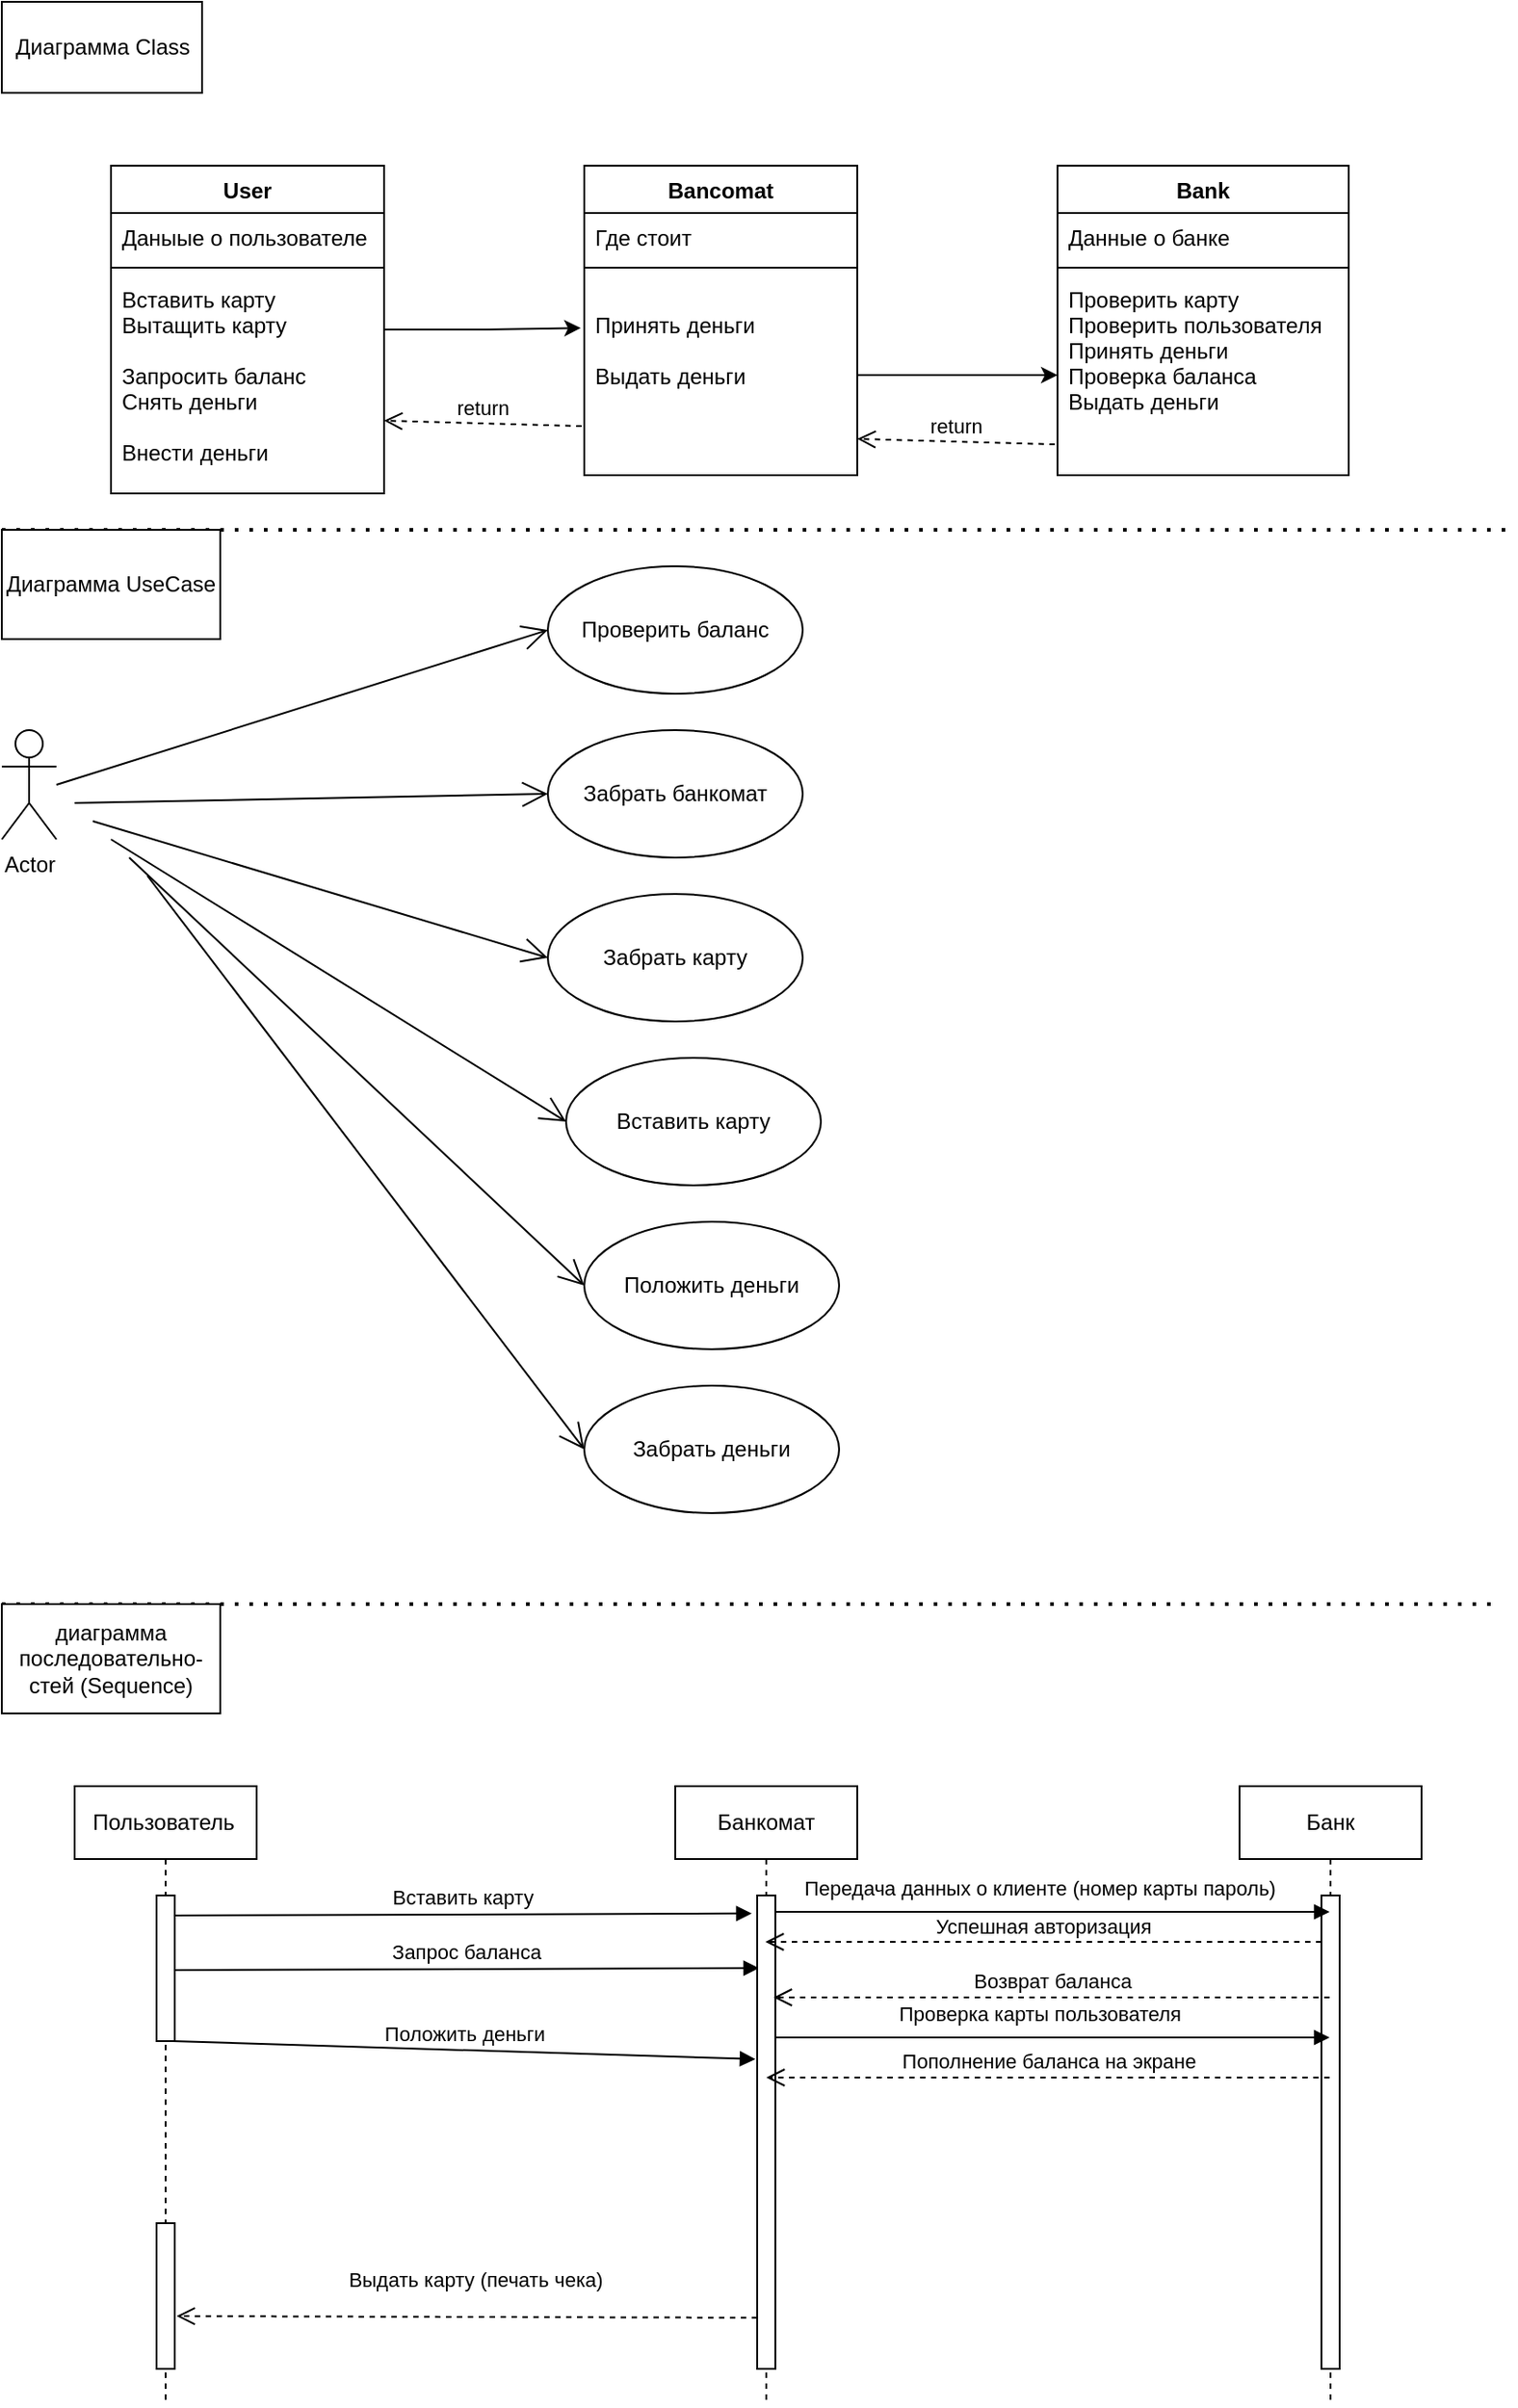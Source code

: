 <mxfile version="20.4.0"><diagram id="Qvp_tMpuoH6C3AGnP0Oj" name="Страница 1"><mxGraphModel dx="2089" dy="649" grid="1" gridSize="10" guides="1" tooltips="1" connect="1" arrows="1" fold="1" page="1" pageScale="1" pageWidth="827" pageHeight="1169" math="0" shadow="0"><root><mxCell id="0"/><mxCell id="1" parent="0"/><mxCell id="jL7anhcMLp0Id2AdETkR-44" value="Диаграмма Class" style="html=1;" vertex="1" parent="1"><mxGeometry width="110" height="50" as="geometry"/></mxCell><mxCell id="jL7anhcMLp0Id2AdETkR-85" style="edgeStyle=orthogonalEdgeStyle;rounded=0;orthogonalLoop=1;jettySize=auto;html=1;entryX=-0.013;entryY=0.265;entryDx=0;entryDy=0;entryPerimeter=0;" edge="1" parent="1" source="jL7anhcMLp0Id2AdETkR-45" target="jL7anhcMLp0Id2AdETkR-56"><mxGeometry relative="1" as="geometry"/></mxCell><mxCell id="jL7anhcMLp0Id2AdETkR-45" value="User" style="swimlane;fontStyle=1;align=center;verticalAlign=top;childLayout=stackLayout;horizontal=1;startSize=26;horizontalStack=0;resizeParent=1;resizeParentMax=0;resizeLast=0;collapsible=1;marginBottom=0;" vertex="1" parent="1"><mxGeometry x="60" y="90" width="150" height="180" as="geometry"/></mxCell><mxCell id="jL7anhcMLp0Id2AdETkR-46" value="Даныые о пользователе" style="text;strokeColor=none;fillColor=none;align=left;verticalAlign=top;spacingLeft=4;spacingRight=4;overflow=hidden;rotatable=0;points=[[0,0.5],[1,0.5]];portConstraint=eastwest;" vertex="1" parent="jL7anhcMLp0Id2AdETkR-45"><mxGeometry y="26" width="150" height="26" as="geometry"/></mxCell><mxCell id="jL7anhcMLp0Id2AdETkR-47" value="" style="line;strokeWidth=1;fillColor=none;align=left;verticalAlign=middle;spacingTop=-1;spacingLeft=3;spacingRight=3;rotatable=0;labelPosition=right;points=[];portConstraint=eastwest;strokeColor=inherit;" vertex="1" parent="jL7anhcMLp0Id2AdETkR-45"><mxGeometry y="52" width="150" height="8" as="geometry"/></mxCell><mxCell id="jL7anhcMLp0Id2AdETkR-58" value="Вставить карту&#xA;Вытащить карту &#xA;&#xA;Запросить баланс&#xA;Снять деньги &#xA;&#xA;Внести деньги&#xA;" style="text;strokeColor=none;fillColor=none;align=left;verticalAlign=top;spacingLeft=4;spacingRight=4;overflow=hidden;rotatable=0;points=[[0,0.5],[1,0.5]];portConstraint=eastwest;" vertex="1" parent="jL7anhcMLp0Id2AdETkR-45"><mxGeometry y="60" width="150" height="120" as="geometry"/></mxCell><mxCell id="jL7anhcMLp0Id2AdETkR-53" value="Bancomat" style="swimlane;fontStyle=1;align=center;verticalAlign=top;childLayout=stackLayout;horizontal=1;startSize=26;horizontalStack=0;resizeParent=1;resizeParentMax=0;resizeLast=0;collapsible=1;marginBottom=0;" vertex="1" parent="1"><mxGeometry x="320" y="90" width="150" height="170" as="geometry"/></mxCell><mxCell id="jL7anhcMLp0Id2AdETkR-54" value="Где стоит" style="text;strokeColor=none;fillColor=none;align=left;verticalAlign=top;spacingLeft=4;spacingRight=4;overflow=hidden;rotatable=0;points=[[0,0.5],[1,0.5]];portConstraint=eastwest;" vertex="1" parent="jL7anhcMLp0Id2AdETkR-53"><mxGeometry y="26" width="150" height="26" as="geometry"/></mxCell><mxCell id="jL7anhcMLp0Id2AdETkR-55" value="" style="line;strokeWidth=1;fillColor=none;align=left;verticalAlign=middle;spacingTop=-1;spacingLeft=3;spacingRight=3;rotatable=0;labelPosition=right;points=[];portConstraint=eastwest;strokeColor=inherit;" vertex="1" parent="jL7anhcMLp0Id2AdETkR-53"><mxGeometry y="52" width="150" height="8" as="geometry"/></mxCell><mxCell id="jL7anhcMLp0Id2AdETkR-56" value="&#xA;Принять деньги &#xA;&#xA;Выдать деньги&#xA;" style="text;strokeColor=none;fillColor=none;align=left;verticalAlign=top;spacingLeft=4;spacingRight=4;overflow=hidden;rotatable=0;points=[[0,0.5],[1,0.5]];portConstraint=eastwest;" vertex="1" parent="jL7anhcMLp0Id2AdETkR-53"><mxGeometry y="60" width="150" height="110" as="geometry"/></mxCell><mxCell id="jL7anhcMLp0Id2AdETkR-87" value="" style="endArrow=none;dashed=1;html=1;dashPattern=1 3;strokeWidth=2;rounded=0;" edge="1" parent="1"><mxGeometry width="50" height="50" relative="1" as="geometry"><mxPoint y="290" as="sourcePoint"/><mxPoint x="830" y="290" as="targetPoint"/></mxGeometry></mxCell><mxCell id="jL7anhcMLp0Id2AdETkR-88" value="Диаграмма UseCase" style="rounded=0;whiteSpace=wrap;html=1;" vertex="1" parent="1"><mxGeometry y="290" width="120" height="60" as="geometry"/></mxCell><mxCell id="jL7anhcMLp0Id2AdETkR-89" value="Bank" style="swimlane;fontStyle=1;align=center;verticalAlign=top;childLayout=stackLayout;horizontal=1;startSize=26;horizontalStack=0;resizeParent=1;resizeParentMax=0;resizeLast=0;collapsible=1;marginBottom=0;" vertex="1" parent="1"><mxGeometry x="580" y="90" width="160" height="170" as="geometry"/></mxCell><mxCell id="jL7anhcMLp0Id2AdETkR-90" value="Данные о банке" style="text;strokeColor=none;fillColor=none;align=left;verticalAlign=top;spacingLeft=4;spacingRight=4;overflow=hidden;rotatable=0;points=[[0,0.5],[1,0.5]];portConstraint=eastwest;" vertex="1" parent="jL7anhcMLp0Id2AdETkR-89"><mxGeometry y="26" width="160" height="26" as="geometry"/></mxCell><mxCell id="jL7anhcMLp0Id2AdETkR-91" value="" style="line;strokeWidth=1;fillColor=none;align=left;verticalAlign=middle;spacingTop=-1;spacingLeft=3;spacingRight=3;rotatable=0;labelPosition=right;points=[];portConstraint=eastwest;strokeColor=inherit;" vertex="1" parent="jL7anhcMLp0Id2AdETkR-89"><mxGeometry y="52" width="160" height="8" as="geometry"/></mxCell><mxCell id="jL7anhcMLp0Id2AdETkR-92" value="Проверить карту&#xA;Проверить пользователя&#xA;Принять деньги &#xA;Проверка баланса&#xA;Выдать деньги&#xA;" style="text;strokeColor=none;fillColor=none;align=left;verticalAlign=top;spacingLeft=4;spacingRight=4;overflow=hidden;rotatable=0;points=[[0,0.5],[1,0.5]];portConstraint=eastwest;" vertex="1" parent="jL7anhcMLp0Id2AdETkR-89"><mxGeometry y="60" width="160" height="110" as="geometry"/></mxCell><mxCell id="jL7anhcMLp0Id2AdETkR-93" style="edgeStyle=orthogonalEdgeStyle;rounded=0;orthogonalLoop=1;jettySize=auto;html=1;entryX=0;entryY=0.5;entryDx=0;entryDy=0;" edge="1" parent="1" source="jL7anhcMLp0Id2AdETkR-56" target="jL7anhcMLp0Id2AdETkR-92"><mxGeometry relative="1" as="geometry"/></mxCell><mxCell id="jL7anhcMLp0Id2AdETkR-94" value="return" style="html=1;verticalAlign=bottom;endArrow=open;dashed=1;endSize=8;rounded=0;exitX=-0.009;exitY=0.846;exitDx=0;exitDy=0;exitPerimeter=0;" edge="1" parent="1" source="jL7anhcMLp0Id2AdETkR-92"><mxGeometry relative="1" as="geometry"><mxPoint x="570" y="240" as="sourcePoint"/><mxPoint x="470" y="240" as="targetPoint"/></mxGeometry></mxCell><mxCell id="jL7anhcMLp0Id2AdETkR-95" value="Actor" style="shape=umlActor;verticalLabelPosition=bottom;verticalAlign=top;html=1;" vertex="1" parent="1"><mxGeometry y="400" width="30" height="60" as="geometry"/></mxCell><mxCell id="jL7anhcMLp0Id2AdETkR-97" value="Вставить карту" style="ellipse;whiteSpace=wrap;html=1;" vertex="1" parent="1"><mxGeometry x="310" y="580" width="140" height="70" as="geometry"/></mxCell><mxCell id="jL7anhcMLp0Id2AdETkR-98" value="Забрать карту" style="ellipse;whiteSpace=wrap;html=1;" vertex="1" parent="1"><mxGeometry x="300" y="490" width="140" height="70" as="geometry"/></mxCell><mxCell id="jL7anhcMLp0Id2AdETkR-99" value="Положить деньги" style="ellipse;whiteSpace=wrap;html=1;" vertex="1" parent="1"><mxGeometry x="320" y="670" width="140" height="70" as="geometry"/></mxCell><mxCell id="jL7anhcMLp0Id2AdETkR-100" value="Забрать деньги" style="ellipse;whiteSpace=wrap;html=1;" vertex="1" parent="1"><mxGeometry x="320" y="760" width="140" height="70" as="geometry"/></mxCell><mxCell id="jL7anhcMLp0Id2AdETkR-101" value="return" style="html=1;verticalAlign=bottom;endArrow=open;dashed=1;endSize=8;rounded=0;exitX=-0.009;exitY=0.846;exitDx=0;exitDy=0;exitPerimeter=0;" edge="1" parent="1"><mxGeometry relative="1" as="geometry"><mxPoint x="318.56" y="233.06" as="sourcePoint"/><mxPoint x="210" y="230" as="targetPoint"/></mxGeometry></mxCell><mxCell id="jL7anhcMLp0Id2AdETkR-102" value="Проверить баланс" style="ellipse;whiteSpace=wrap;html=1;" vertex="1" parent="1"><mxGeometry x="300" y="310" width="140" height="70" as="geometry"/></mxCell><mxCell id="jL7anhcMLp0Id2AdETkR-103" value="Забрать банкомат" style="ellipse;whiteSpace=wrap;html=1;" vertex="1" parent="1"><mxGeometry x="300" y="400" width="140" height="70" as="geometry"/></mxCell><mxCell id="jL7anhcMLp0Id2AdETkR-104" value="" style="endArrow=open;endFill=1;endSize=12;html=1;rounded=0;entryX=0;entryY=0.5;entryDx=0;entryDy=0;" edge="1" parent="1" target="jL7anhcMLp0Id2AdETkR-102"><mxGeometry width="160" relative="1" as="geometry"><mxPoint x="30" y="430" as="sourcePoint"/><mxPoint x="190" y="430" as="targetPoint"/></mxGeometry></mxCell><mxCell id="jL7anhcMLp0Id2AdETkR-105" value="" style="endArrow=open;endFill=1;endSize=12;html=1;rounded=0;entryX=0;entryY=0.5;entryDx=0;entryDy=0;" edge="1" parent="1" target="jL7anhcMLp0Id2AdETkR-103"><mxGeometry width="160" relative="1" as="geometry"><mxPoint x="40" y="440" as="sourcePoint"/><mxPoint x="580" y="365" as="targetPoint"/></mxGeometry></mxCell><mxCell id="jL7anhcMLp0Id2AdETkR-106" value="" style="endArrow=open;endFill=1;endSize=12;html=1;rounded=0;entryX=0;entryY=0.5;entryDx=0;entryDy=0;" edge="1" parent="1" target="jL7anhcMLp0Id2AdETkR-98"><mxGeometry width="160" relative="1" as="geometry"><mxPoint x="50" y="450" as="sourcePoint"/><mxPoint x="590" y="375" as="targetPoint"/></mxGeometry></mxCell><mxCell id="jL7anhcMLp0Id2AdETkR-107" value="" style="endArrow=open;endFill=1;endSize=12;html=1;rounded=0;entryX=0;entryY=0.5;entryDx=0;entryDy=0;" edge="1" parent="1" target="jL7anhcMLp0Id2AdETkR-97"><mxGeometry width="160" relative="1" as="geometry"><mxPoint x="60" y="460" as="sourcePoint"/><mxPoint x="600" y="385" as="targetPoint"/></mxGeometry></mxCell><mxCell id="jL7anhcMLp0Id2AdETkR-108" value="" style="endArrow=open;endFill=1;endSize=12;html=1;rounded=0;entryX=0;entryY=0.5;entryDx=0;entryDy=0;" edge="1" parent="1" target="jL7anhcMLp0Id2AdETkR-99"><mxGeometry width="160" relative="1" as="geometry"><mxPoint x="70" y="470" as="sourcePoint"/><mxPoint x="610" y="395" as="targetPoint"/></mxGeometry></mxCell><mxCell id="jL7anhcMLp0Id2AdETkR-109" value="" style="endArrow=open;endFill=1;endSize=12;html=1;rounded=0;entryX=0;entryY=0.5;entryDx=0;entryDy=0;" edge="1" parent="1" target="jL7anhcMLp0Id2AdETkR-100"><mxGeometry width="160" relative="1" as="geometry"><mxPoint x="80" y="480" as="sourcePoint"/><mxPoint x="620" y="405" as="targetPoint"/></mxGeometry></mxCell><mxCell id="jL7anhcMLp0Id2AdETkR-114" value="" style="endArrow=none;dashed=1;html=1;dashPattern=1 3;strokeWidth=2;rounded=0;" edge="1" parent="1"><mxGeometry width="50" height="50" relative="1" as="geometry"><mxPoint y="880" as="sourcePoint"/><mxPoint x="820" y="880" as="targetPoint"/></mxGeometry></mxCell><mxCell id="jL7anhcMLp0Id2AdETkR-115" value="диаграмма последовательно-&lt;br&gt;стей (Sequence)" style="rounded=0;whiteSpace=wrap;html=1;" vertex="1" parent="1"><mxGeometry y="880" width="120" height="60" as="geometry"/></mxCell><mxCell id="jL7anhcMLp0Id2AdETkR-116" value="Пользователь&lt;span style=&quot;white-space: pre;&quot;&gt;&#9;&lt;/span&gt;" style="shape=umlLifeline;perimeter=lifelinePerimeter;whiteSpace=wrap;html=1;container=1;collapsible=0;recursiveResize=0;outlineConnect=0;" vertex="1" parent="1"><mxGeometry x="40" y="980" width="100" height="340" as="geometry"/></mxCell><mxCell id="jL7anhcMLp0Id2AdETkR-120" value="" style="html=1;points=[];perimeter=orthogonalPerimeter;" vertex="1" parent="jL7anhcMLp0Id2AdETkR-116"><mxGeometry x="45" y="60" width="10" height="80" as="geometry"/></mxCell><mxCell id="jL7anhcMLp0Id2AdETkR-119" value="" style="html=1;points=[];perimeter=orthogonalPerimeter;" vertex="1" parent="jL7anhcMLp0Id2AdETkR-116"><mxGeometry x="45" y="240" width="10" height="80" as="geometry"/></mxCell><mxCell id="jL7anhcMLp0Id2AdETkR-127" value="Запрос баланса" style="html=1;verticalAlign=bottom;endArrow=block;rounded=0;entryX=0.1;entryY=0.265;entryDx=0;entryDy=0;entryPerimeter=0;" edge="1" parent="jL7anhcMLp0Id2AdETkR-116"><mxGeometry width="80" relative="1" as="geometry"><mxPoint x="55" y="101" as="sourcePoint"/><mxPoint x="376" y="99.9" as="targetPoint"/></mxGeometry></mxCell><mxCell id="jL7anhcMLp0Id2AdETkR-129" value="Вставить карту" style="html=1;verticalAlign=bottom;endArrow=block;rounded=0;entryX=-0.3;entryY=0.188;entryDx=0;entryDy=0;entryPerimeter=0;" edge="1" parent="jL7anhcMLp0Id2AdETkR-116"><mxGeometry width="80" relative="1" as="geometry"><mxPoint x="55" y="71" as="sourcePoint"/><mxPoint x="372" y="69.88" as="targetPoint"/></mxGeometry></mxCell><mxCell id="jL7anhcMLp0Id2AdETkR-117" value="Банкомат" style="shape=umlLifeline;perimeter=lifelinePerimeter;whiteSpace=wrap;html=1;container=1;collapsible=0;recursiveResize=0;outlineConnect=0;" vertex="1" parent="1"><mxGeometry x="370" y="980" width="100" height="340" as="geometry"/></mxCell><mxCell id="jL7anhcMLp0Id2AdETkR-121" value="" style="html=1;points=[];perimeter=orthogonalPerimeter;" vertex="1" parent="jL7anhcMLp0Id2AdETkR-117"><mxGeometry x="45" y="60" width="10" height="260" as="geometry"/></mxCell><mxCell id="jL7anhcMLp0Id2AdETkR-118" value="Банк" style="shape=umlLifeline;perimeter=lifelinePerimeter;whiteSpace=wrap;html=1;container=1;collapsible=0;recursiveResize=0;outlineConnect=0;" vertex="1" parent="1"><mxGeometry x="680" y="980" width="100" height="340" as="geometry"/></mxCell><mxCell id="jL7anhcMLp0Id2AdETkR-122" value="" style="html=1;points=[];perimeter=orthogonalPerimeter;" vertex="1" parent="jL7anhcMLp0Id2AdETkR-118"><mxGeometry x="45" y="60" width="10" height="260" as="geometry"/></mxCell><mxCell id="jL7anhcMLp0Id2AdETkR-132" value="Успешная авторизация" style="html=1;verticalAlign=bottom;endArrow=open;dashed=1;endSize=8;rounded=0;" edge="1" parent="jL7anhcMLp0Id2AdETkR-118"><mxGeometry relative="1" as="geometry"><mxPoint x="45" y="85.5" as="sourcePoint"/><mxPoint x="-260.5" y="85.5" as="targetPoint"/></mxGeometry></mxCell><mxCell id="jL7anhcMLp0Id2AdETkR-124" value="Выдать карту (печать чека)" style="html=1;verticalAlign=bottom;endArrow=open;dashed=1;endSize=8;rounded=0;entryX=1.1;entryY=0.638;entryDx=0;entryDy=0;entryPerimeter=0;exitX=0;exitY=0.892;exitDx=0;exitDy=0;exitPerimeter=0;" edge="1" parent="1" source="jL7anhcMLp0Id2AdETkR-121" target="jL7anhcMLp0Id2AdETkR-119"><mxGeometry x="-0.028" y="-11" relative="1" as="geometry"><mxPoint x="410" y="1271" as="sourcePoint"/><mxPoint x="100" y="1270" as="targetPoint"/><mxPoint as="offset"/></mxGeometry></mxCell><mxCell id="jL7anhcMLp0Id2AdETkR-126" value="Положить деньги" style="html=1;verticalAlign=bottom;endArrow=block;rounded=0;entryX=0;entryY=0.115;entryDx=0;entryDy=0;entryPerimeter=0;" edge="1" parent="1"><mxGeometry width="80" relative="1" as="geometry"><mxPoint x="94" y="1120" as="sourcePoint"/><mxPoint x="414" y="1129.9" as="targetPoint"/></mxGeometry></mxCell><mxCell id="jL7anhcMLp0Id2AdETkR-128" value="&lt;div&gt;Передача данных о клиенте (номер карты пароль)&lt;/div&gt;" style="html=1;verticalAlign=bottom;endArrow=block;rounded=0;" edge="1" parent="1"><mxGeometry x="-0.048" y="4" width="80" relative="1" as="geometry"><mxPoint x="425" y="1049" as="sourcePoint"/><mxPoint x="729.5" y="1049" as="targetPoint"/><mxPoint as="offset"/></mxGeometry></mxCell><mxCell id="jL7anhcMLp0Id2AdETkR-130" value="&lt;div&gt;Проверка карты пользователя&lt;/div&gt;" style="html=1;verticalAlign=bottom;endArrow=block;rounded=0;" edge="1" parent="1"><mxGeometry x="-0.048" y="4" width="80" relative="1" as="geometry"><mxPoint x="425" y="1118" as="sourcePoint"/><mxPoint x="729.5" y="1118" as="targetPoint"/><mxPoint as="offset"/></mxGeometry></mxCell><mxCell id="jL7anhcMLp0Id2AdETkR-133" value="Возврат баланса" style="html=1;verticalAlign=bottom;endArrow=open;dashed=1;endSize=8;rounded=0;" edge="1" parent="1" source="jL7anhcMLp0Id2AdETkR-118"><mxGeometry relative="1" as="geometry"><mxPoint x="504" y="1096" as="sourcePoint"/><mxPoint x="424" y="1096" as="targetPoint"/></mxGeometry></mxCell><mxCell id="jL7anhcMLp0Id2AdETkR-134" value="Пополнение баланса на экране" style="html=1;verticalAlign=bottom;endArrow=open;dashed=1;endSize=8;rounded=0;" edge="1" parent="1" source="jL7anhcMLp0Id2AdETkR-118"><mxGeometry relative="1" as="geometry"><mxPoint x="500" y="1140" as="sourcePoint"/><mxPoint x="420" y="1140" as="targetPoint"/></mxGeometry></mxCell></root></mxGraphModel></diagram></mxfile>